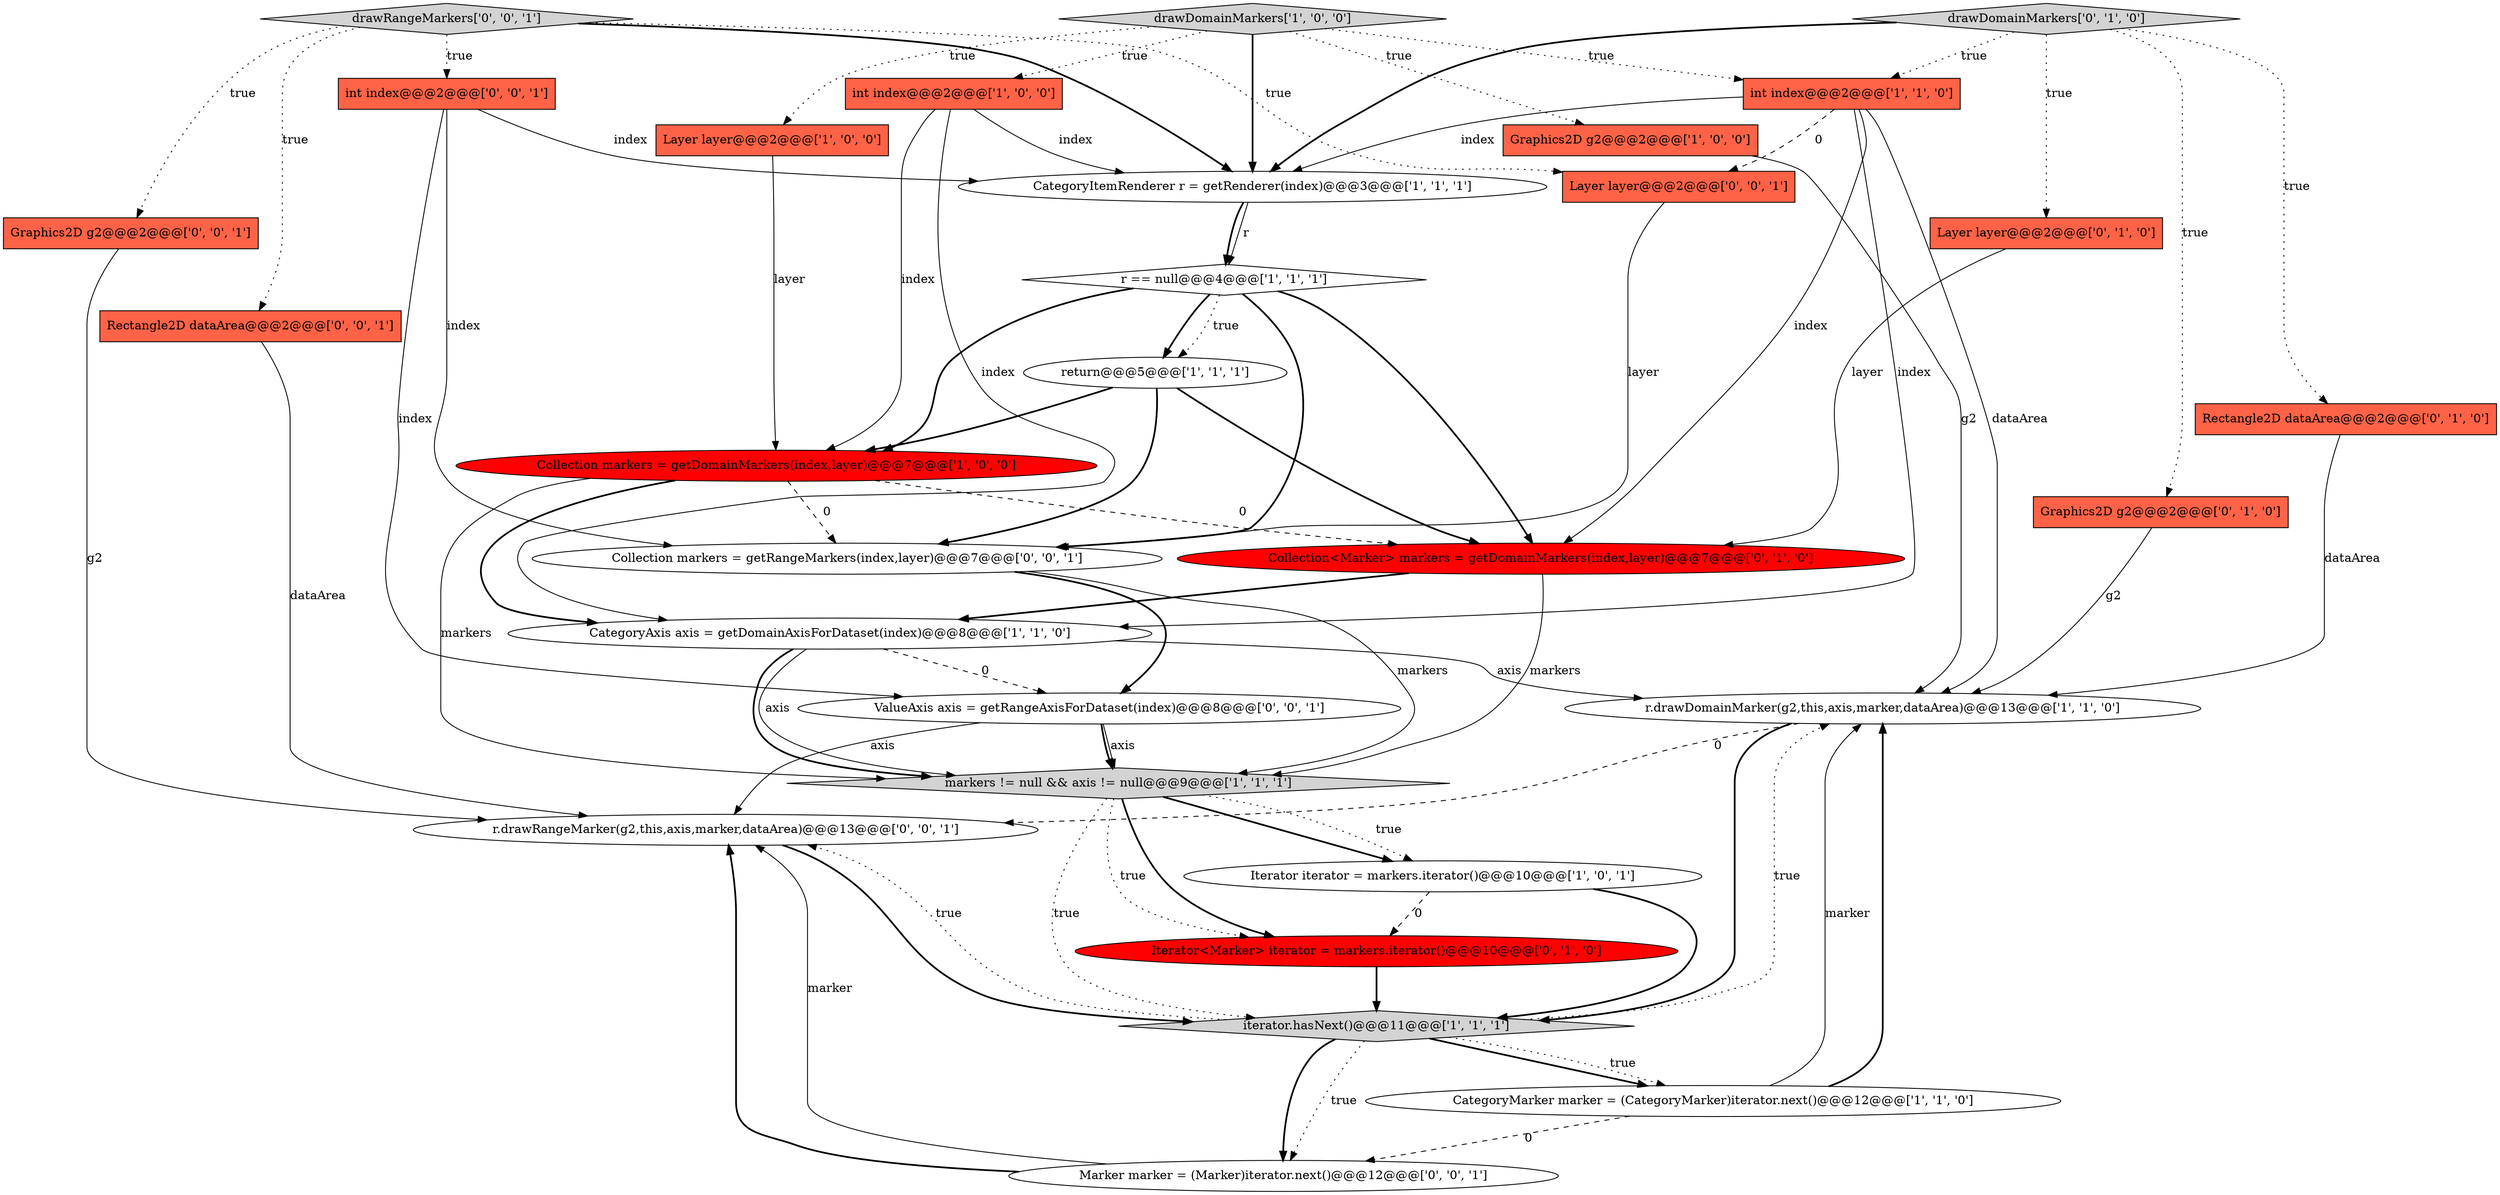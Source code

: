 digraph {
7 [style = filled, label = "Graphics2D g2@@@2@@@['1', '0', '0']", fillcolor = tomato, shape = box image = "AAA0AAABBB1BBB"];
20 [style = filled, label = "Iterator<Marker> iterator = markers.iterator()@@@10@@@['0', '1', '0']", fillcolor = red, shape = ellipse image = "AAA1AAABBB2BBB"];
5 [style = filled, label = "Iterator iterator = markers.iterator()@@@10@@@['1', '0', '1']", fillcolor = white, shape = ellipse image = "AAA0AAABBB1BBB"];
12 [style = filled, label = "Collection markers = getDomainMarkers(index,layer)@@@7@@@['1', '0', '0']", fillcolor = red, shape = ellipse image = "AAA1AAABBB1BBB"];
4 [style = filled, label = "int index@@@2@@@['1', '0', '0']", fillcolor = tomato, shape = box image = "AAA0AAABBB1BBB"];
28 [style = filled, label = "Layer layer@@@2@@@['0', '0', '1']", fillcolor = tomato, shape = box image = "AAA0AAABBB3BBB"];
26 [style = filled, label = "Marker marker = (Marker)iterator.next()@@@12@@@['0', '0', '1']", fillcolor = white, shape = ellipse image = "AAA0AAABBB3BBB"];
29 [style = filled, label = "Collection markers = getRangeMarkers(index,layer)@@@7@@@['0', '0', '1']", fillcolor = white, shape = ellipse image = "AAA0AAABBB3BBB"];
13 [style = filled, label = "CategoryAxis axis = getDomainAxisForDataset(index)@@@8@@@['1', '1', '0']", fillcolor = white, shape = ellipse image = "AAA0AAABBB1BBB"];
23 [style = filled, label = "int index@@@2@@@['0', '0', '1']", fillcolor = tomato, shape = box image = "AAA0AAABBB3BBB"];
17 [style = filled, label = "Rectangle2D dataArea@@@2@@@['0', '1', '0']", fillcolor = tomato, shape = box image = "AAA0AAABBB2BBB"];
15 [style = filled, label = "Graphics2D g2@@@2@@@['0', '1', '0']", fillcolor = tomato, shape = box image = "AAA0AAABBB2BBB"];
25 [style = filled, label = "r.drawRangeMarker(g2,this,axis,marker,dataArea)@@@13@@@['0', '0', '1']", fillcolor = white, shape = ellipse image = "AAA0AAABBB3BBB"];
19 [style = filled, label = "Collection<Marker> markers = getDomainMarkers(index,layer)@@@7@@@['0', '1', '0']", fillcolor = red, shape = ellipse image = "AAA1AAABBB2BBB"];
21 [style = filled, label = "Graphics2D g2@@@2@@@['0', '0', '1']", fillcolor = tomato, shape = box image = "AAA0AAABBB3BBB"];
2 [style = filled, label = "CategoryMarker marker = (CategoryMarker)iterator.next()@@@12@@@['1', '1', '0']", fillcolor = white, shape = ellipse image = "AAA0AAABBB1BBB"];
8 [style = filled, label = "Layer layer@@@2@@@['1', '0', '0']", fillcolor = tomato, shape = box image = "AAA0AAABBB1BBB"];
6 [style = filled, label = "drawDomainMarkers['1', '0', '0']", fillcolor = lightgray, shape = diamond image = "AAA0AAABBB1BBB"];
0 [style = filled, label = "CategoryItemRenderer r = getRenderer(index)@@@3@@@['1', '1', '1']", fillcolor = white, shape = ellipse image = "AAA0AAABBB1BBB"];
27 [style = filled, label = "ValueAxis axis = getRangeAxisForDataset(index)@@@8@@@['0', '0', '1']", fillcolor = white, shape = ellipse image = "AAA0AAABBB3BBB"];
9 [style = filled, label = "int index@@@2@@@['1', '1', '0']", fillcolor = tomato, shape = box image = "AAA0AAABBB1BBB"];
1 [style = filled, label = "iterator.hasNext()@@@11@@@['1', '1', '1']", fillcolor = lightgray, shape = diamond image = "AAA0AAABBB1BBB"];
14 [style = filled, label = "return@@@5@@@['1', '1', '1']", fillcolor = white, shape = ellipse image = "AAA0AAABBB1BBB"];
16 [style = filled, label = "drawDomainMarkers['0', '1', '0']", fillcolor = lightgray, shape = diamond image = "AAA0AAABBB2BBB"];
10 [style = filled, label = "r == null@@@4@@@['1', '1', '1']", fillcolor = white, shape = diamond image = "AAA0AAABBB1BBB"];
24 [style = filled, label = "drawRangeMarkers['0', '0', '1']", fillcolor = lightgray, shape = diamond image = "AAA0AAABBB3BBB"];
18 [style = filled, label = "Layer layer@@@2@@@['0', '1', '0']", fillcolor = tomato, shape = box image = "AAA0AAABBB2BBB"];
11 [style = filled, label = "r.drawDomainMarker(g2,this,axis,marker,dataArea)@@@13@@@['1', '1', '0']", fillcolor = white, shape = ellipse image = "AAA0AAABBB1BBB"];
22 [style = filled, label = "Rectangle2D dataArea@@@2@@@['0', '0', '1']", fillcolor = tomato, shape = box image = "AAA0AAABBB3BBB"];
3 [style = filled, label = "markers != null && axis != null@@@9@@@['1', '1', '1']", fillcolor = lightgray, shape = diamond image = "AAA0AAABBB1BBB"];
19->3 [style = solid, label="markers"];
2->11 [style = solid, label="marker"];
9->11 [style = solid, label="dataArea"];
16->0 [style = bold, label=""];
25->1 [style = bold, label=""];
16->9 [style = dotted, label="true"];
1->25 [style = dotted, label="true"];
9->0 [style = solid, label="index"];
8->12 [style = solid, label="layer"];
17->11 [style = solid, label="dataArea"];
10->14 [style = bold, label=""];
11->1 [style = bold, label=""];
24->0 [style = bold, label=""];
13->11 [style = solid, label="axis"];
29->3 [style = solid, label="markers"];
10->19 [style = bold, label=""];
13->27 [style = dashed, label="0"];
26->25 [style = bold, label=""];
1->11 [style = dotted, label="true"];
27->3 [style = bold, label=""];
16->17 [style = dotted, label="true"];
9->28 [style = dashed, label="0"];
7->11 [style = solid, label="g2"];
14->19 [style = bold, label=""];
22->25 [style = solid, label="dataArea"];
6->0 [style = bold, label=""];
4->13 [style = solid, label="index"];
20->1 [style = bold, label=""];
1->26 [style = bold, label=""];
24->28 [style = dotted, label="true"];
4->12 [style = solid, label="index"];
5->20 [style = dashed, label="0"];
13->3 [style = solid, label="axis"];
10->14 [style = dotted, label="true"];
12->13 [style = bold, label=""];
5->1 [style = bold, label=""];
29->27 [style = bold, label=""];
0->10 [style = bold, label=""];
3->5 [style = bold, label=""];
3->20 [style = bold, label=""];
3->5 [style = dotted, label="true"];
4->0 [style = solid, label="index"];
27->25 [style = solid, label="axis"];
19->13 [style = bold, label=""];
13->3 [style = bold, label=""];
10->29 [style = bold, label=""];
6->9 [style = dotted, label="true"];
6->4 [style = dotted, label="true"];
24->23 [style = dotted, label="true"];
10->12 [style = bold, label=""];
6->8 [style = dotted, label="true"];
24->22 [style = dotted, label="true"];
12->19 [style = dashed, label="0"];
14->12 [style = bold, label=""];
28->29 [style = solid, label="layer"];
26->25 [style = solid, label="marker"];
12->29 [style = dashed, label="0"];
11->25 [style = dashed, label="0"];
18->19 [style = solid, label="layer"];
14->29 [style = bold, label=""];
23->29 [style = solid, label="index"];
27->3 [style = solid, label="axis"];
6->7 [style = dotted, label="true"];
1->26 [style = dotted, label="true"];
23->0 [style = solid, label="index"];
9->19 [style = solid, label="index"];
1->2 [style = bold, label=""];
21->25 [style = solid, label="g2"];
2->26 [style = dashed, label="0"];
1->2 [style = dotted, label="true"];
23->27 [style = solid, label="index"];
24->21 [style = dotted, label="true"];
9->13 [style = solid, label="index"];
3->1 [style = dotted, label="true"];
15->11 [style = solid, label="g2"];
2->11 [style = bold, label=""];
12->3 [style = solid, label="markers"];
0->10 [style = solid, label="r"];
3->20 [style = dotted, label="true"];
16->15 [style = dotted, label="true"];
16->18 [style = dotted, label="true"];
}
